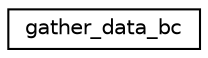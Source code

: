 digraph "Graphical Class Hierarchy"
{
 // INTERACTIVE_SVG=YES
 // LATEX_PDF_SIZE
  edge [fontname="Helvetica",fontsize="10",labelfontname="Helvetica",labelfontsize="10"];
  node [fontname="Helvetica",fontsize="10",shape=record];
  rankdir="LR";
  Node0 [label="gather_data_bc",height=0.2,width=0.4,color="black", fillcolor="white", style="filled",URL="$interfacenetcdf__io__mod_1_1gather__data__bc.html",tooltip=" "];
}

